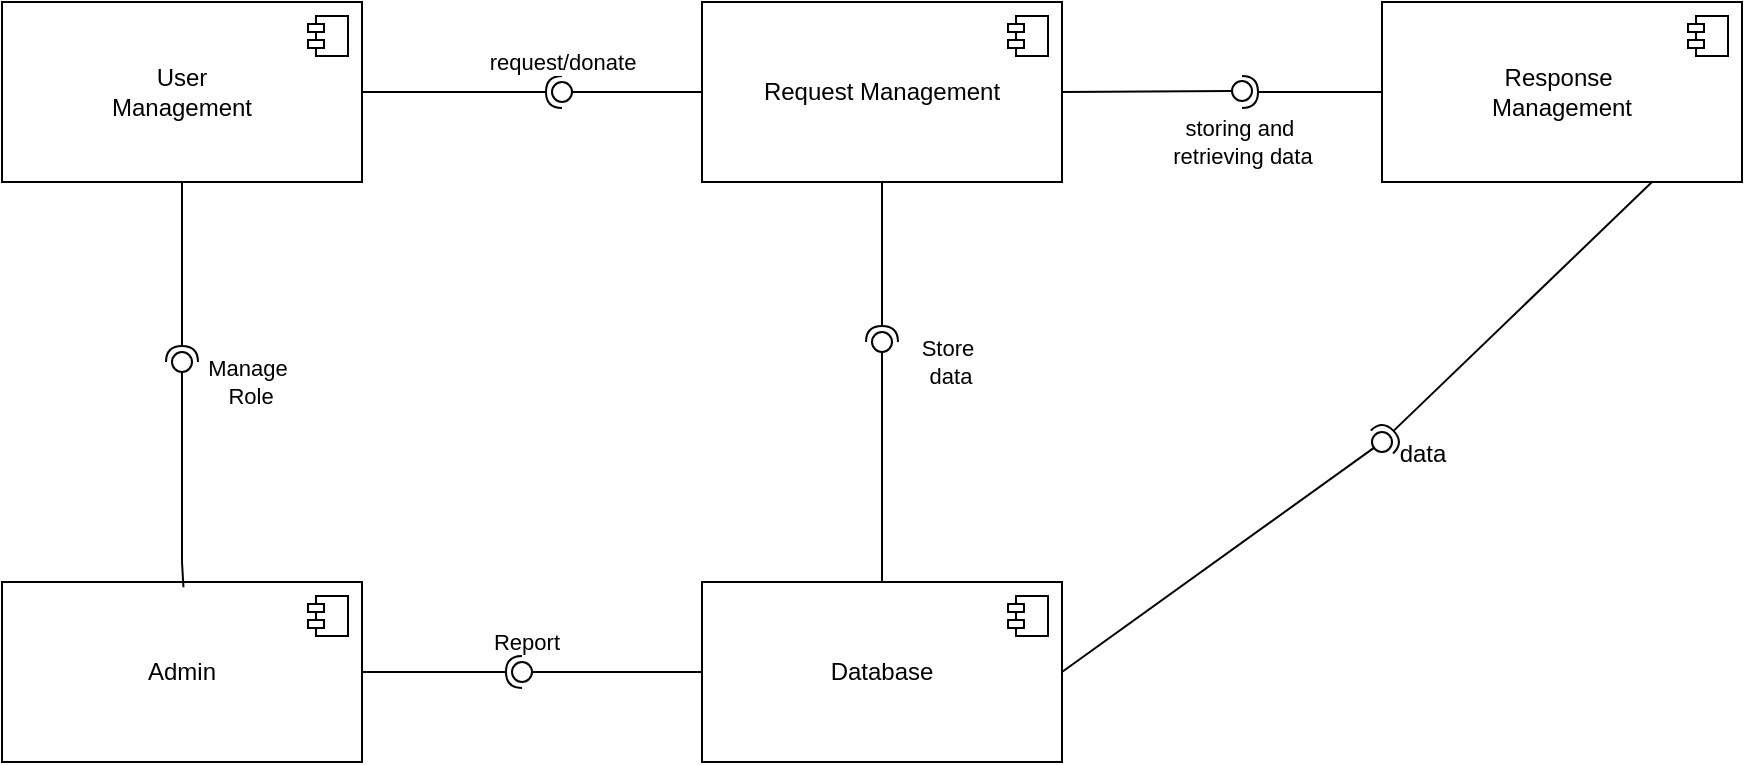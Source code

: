 <mxfile version="25.0.1">
  <diagram name="Page-1" id="lbOhIKWhwcdPpRNCW4DW">
    <mxGraphModel dx="1100" dy="533" grid="1" gridSize="10" guides="1" tooltips="1" connect="1" arrows="1" fold="1" page="1" pageScale="1" pageWidth="850" pageHeight="1100" math="0" shadow="0">
      <root>
        <mxCell id="0" />
        <mxCell id="1" parent="0" />
        <mxCell id="3jeVtCWE8oX8Z17kRic9-1" value="User&lt;div&gt;Management&lt;/div&gt;" style="html=1;dropTarget=0;whiteSpace=wrap;" parent="1" vertex="1">
          <mxGeometry x="50" y="180" width="180" height="90" as="geometry" />
        </mxCell>
        <mxCell id="3jeVtCWE8oX8Z17kRic9-2" value="" style="shape=module;jettyWidth=8;jettyHeight=4;" parent="3jeVtCWE8oX8Z17kRic9-1" vertex="1">
          <mxGeometry x="1" width="20" height="20" relative="1" as="geometry">
            <mxPoint x="-27" y="7" as="offset" />
          </mxGeometry>
        </mxCell>
        <mxCell id="3jeVtCWE8oX8Z17kRic9-3" value="Request Management" style="html=1;dropTarget=0;whiteSpace=wrap;" parent="1" vertex="1">
          <mxGeometry x="400" y="180" width="180" height="90" as="geometry" />
        </mxCell>
        <mxCell id="3jeVtCWE8oX8Z17kRic9-4" value="" style="shape=module;jettyWidth=8;jettyHeight=4;" parent="3jeVtCWE8oX8Z17kRic9-3" vertex="1">
          <mxGeometry x="1" width="20" height="20" relative="1" as="geometry">
            <mxPoint x="-27" y="7" as="offset" />
          </mxGeometry>
        </mxCell>
        <mxCell id="3jeVtCWE8oX8Z17kRic9-5" value="Response&amp;nbsp;&lt;div&gt;Management&lt;/div&gt;" style="html=1;dropTarget=0;whiteSpace=wrap;" parent="1" vertex="1">
          <mxGeometry x="740" y="180" width="180" height="90" as="geometry" />
        </mxCell>
        <mxCell id="3jeVtCWE8oX8Z17kRic9-6" value="" style="shape=module;jettyWidth=8;jettyHeight=4;" parent="3jeVtCWE8oX8Z17kRic9-5" vertex="1">
          <mxGeometry x="1" width="20" height="20" relative="1" as="geometry">
            <mxPoint x="-27" y="7" as="offset" />
          </mxGeometry>
        </mxCell>
        <mxCell id="3jeVtCWE8oX8Z17kRic9-9" value="Database" style="html=1;dropTarget=0;whiteSpace=wrap;" parent="1" vertex="1">
          <mxGeometry x="400" y="470" width="180" height="90" as="geometry" />
        </mxCell>
        <mxCell id="3jeVtCWE8oX8Z17kRic9-10" value="" style="shape=module;jettyWidth=8;jettyHeight=4;" parent="3jeVtCWE8oX8Z17kRic9-9" vertex="1">
          <mxGeometry x="1" width="20" height="20" relative="1" as="geometry">
            <mxPoint x="-27" y="7" as="offset" />
          </mxGeometry>
        </mxCell>
        <mxCell id="3jeVtCWE8oX8Z17kRic9-11" value="" style="rounded=0;orthogonalLoop=1;jettySize=auto;html=1;endArrow=halfCircle;endFill=0;endSize=6;strokeWidth=1;sketch=0;exitX=1;exitY=0.5;exitDx=0;exitDy=0;" parent="1" source="3jeVtCWE8oX8Z17kRic9-1" edge="1">
          <mxGeometry relative="1" as="geometry">
            <mxPoint x="480" y="335" as="sourcePoint" />
            <mxPoint x="330" y="225" as="targetPoint" />
          </mxGeometry>
        </mxCell>
        <mxCell id="3jeVtCWE8oX8Z17kRic9-12" value="request/donate" style="rounded=0;orthogonalLoop=1;jettySize=auto;html=1;endArrow=oval;endFill=0;sketch=0;sourcePerimeterSpacing=0;targetPerimeterSpacing=0;endSize=10;exitX=0;exitY=0.5;exitDx=0;exitDy=0;" parent="1" source="3jeVtCWE8oX8Z17kRic9-3" edge="1">
          <mxGeometry x="1" y="-15" relative="1" as="geometry">
            <mxPoint x="440" y="335" as="sourcePoint" />
            <mxPoint x="330" y="225" as="targetPoint" />
            <mxPoint as="offset" />
          </mxGeometry>
        </mxCell>
        <mxCell id="3jeVtCWE8oX8Z17kRic9-13" value="" style="ellipse;whiteSpace=wrap;html=1;align=center;aspect=fixed;fillColor=none;strokeColor=none;resizable=0;perimeter=centerPerimeter;rotatable=0;allowArrows=0;points=[];outlineConnect=1;" parent="1" vertex="1">
          <mxGeometry x="455" y="330" width="10" height="10" as="geometry" />
        </mxCell>
        <mxCell id="3jeVtCWE8oX8Z17kRic9-14" value="storing and&amp;nbsp;&lt;div&gt;retrieving data&lt;/div&gt;" style="rounded=0;orthogonalLoop=1;jettySize=auto;html=1;endArrow=oval;endFill=0;sketch=0;sourcePerimeterSpacing=0;targetPerimeterSpacing=0;endSize=10;exitX=1;exitY=0.5;exitDx=0;exitDy=0;" parent="1" source="3jeVtCWE8oX8Z17kRic9-3" edge="1">
          <mxGeometry x="0.997" y="-25" relative="1" as="geometry">
            <mxPoint x="740" y="224.5" as="sourcePoint" />
            <mxPoint x="670" y="224.5" as="targetPoint" />
            <mxPoint y="1" as="offset" />
          </mxGeometry>
        </mxCell>
        <mxCell id="3jeVtCWE8oX8Z17kRic9-15" value="" style="rounded=0;orthogonalLoop=1;jettySize=auto;html=1;endArrow=halfCircle;endFill=0;endSize=6;strokeWidth=1;sketch=0;exitX=0;exitY=0.5;exitDx=0;exitDy=0;" parent="1" source="3jeVtCWE8oX8Z17kRic9-5" edge="1">
          <mxGeometry relative="1" as="geometry">
            <mxPoint x="580" y="210" as="sourcePoint" />
            <mxPoint x="670" y="225" as="targetPoint" />
          </mxGeometry>
        </mxCell>
        <mxCell id="3jeVtCWE8oX8Z17kRic9-16" value="Store&amp;nbsp;&lt;div&gt;data&lt;/div&gt;" style="rounded=0;orthogonalLoop=1;jettySize=auto;html=1;endArrow=oval;endFill=0;sketch=0;sourcePerimeterSpacing=0;targetPerimeterSpacing=0;endSize=10;exitX=0.5;exitY=0;exitDx=0;exitDy=0;" parent="1" source="3jeVtCWE8oX8Z17kRic9-9" edge="1">
          <mxGeometry x="1" y="-32" relative="1" as="geometry">
            <mxPoint x="530" y="270" as="sourcePoint" />
            <mxPoint x="490" y="350" as="targetPoint" />
            <mxPoint x="2" y="10" as="offset" />
          </mxGeometry>
        </mxCell>
        <mxCell id="3jeVtCWE8oX8Z17kRic9-17" value="" style="rounded=0;orthogonalLoop=1;jettySize=auto;html=1;endArrow=halfCircle;endFill=0;endSize=6;strokeWidth=1;sketch=0;exitX=0.5;exitY=1;exitDx=0;exitDy=0;" parent="1" source="3jeVtCWE8oX8Z17kRic9-3" edge="1">
          <mxGeometry relative="1" as="geometry">
            <mxPoint x="390" y="380" as="sourcePoint" />
            <mxPoint x="490" y="350" as="targetPoint" />
          </mxGeometry>
        </mxCell>
        <mxCell id="TFU_T7MmVNOrq4oU7fok-1" value="Admin" style="html=1;dropTarget=0;whiteSpace=wrap;" parent="1" vertex="1">
          <mxGeometry x="50" y="470" width="180" height="90" as="geometry" />
        </mxCell>
        <mxCell id="TFU_T7MmVNOrq4oU7fok-2" value="" style="shape=module;jettyWidth=8;jettyHeight=4;" parent="TFU_T7MmVNOrq4oU7fok-1" vertex="1">
          <mxGeometry x="1" width="20" height="20" relative="1" as="geometry">
            <mxPoint x="-27" y="7" as="offset" />
          </mxGeometry>
        </mxCell>
        <mxCell id="TFU_T7MmVNOrq4oU7fok-3" value="" style="rounded=0;orthogonalLoop=1;jettySize=auto;html=1;endArrow=halfCircle;endFill=0;endSize=6;strokeWidth=1;sketch=0;exitX=0.5;exitY=1;exitDx=0;exitDy=0;" parent="1" source="3jeVtCWE8oX8Z17kRic9-1" edge="1">
          <mxGeometry relative="1" as="geometry">
            <mxPoint x="360" y="330" as="sourcePoint" />
            <mxPoint x="140" y="360" as="targetPoint" />
          </mxGeometry>
        </mxCell>
        <mxCell id="TFU_T7MmVNOrq4oU7fok-4" value="Manage&amp;nbsp;&lt;div&gt;Role&lt;/div&gt;" style="rounded=0;orthogonalLoop=1;jettySize=auto;html=1;endArrow=oval;endFill=0;sketch=0;sourcePerimeterSpacing=0;targetPerimeterSpacing=0;endSize=10;exitX=0.504;exitY=0.029;exitDx=0;exitDy=0;exitPerimeter=0;" parent="1" source="TFU_T7MmVNOrq4oU7fok-1" edge="1">
          <mxGeometry x="1" y="-32" relative="1" as="geometry">
            <mxPoint x="310" y="370" as="sourcePoint" />
            <mxPoint x="140" y="360" as="targetPoint" />
            <mxPoint x="2" y="10" as="offset" />
            <Array as="points">
              <mxPoint x="140" y="460" />
            </Array>
          </mxGeometry>
        </mxCell>
        <mxCell id="TFU_T7MmVNOrq4oU7fok-5" value="&amp;nbsp;&lt;div&gt;Report&lt;/div&gt;" style="rounded=0;orthogonalLoop=1;jettySize=auto;html=1;endArrow=oval;endFill=0;sketch=0;sourcePerimeterSpacing=0;targetPerimeterSpacing=0;endSize=10;exitX=0;exitY=0.5;exitDx=0;exitDy=0;" parent="1" source="3jeVtCWE8oX8Z17kRic9-9" edge="1">
          <mxGeometry x="1" y="-32" relative="1" as="geometry">
            <mxPoint x="370" y="410" as="sourcePoint" />
            <mxPoint x="310" y="515" as="targetPoint" />
            <mxPoint x="2" y="10" as="offset" />
          </mxGeometry>
        </mxCell>
        <mxCell id="TFU_T7MmVNOrq4oU7fok-6" value="" style="rounded=0;orthogonalLoop=1;jettySize=auto;html=1;endArrow=halfCircle;endFill=0;endSize=6;strokeWidth=1;sketch=0;exitX=1;exitY=0.5;exitDx=0;exitDy=0;" parent="1" source="TFU_T7MmVNOrq4oU7fok-1" edge="1">
          <mxGeometry relative="1" as="geometry">
            <mxPoint x="360" y="320" as="sourcePoint" />
            <mxPoint x="310" y="515" as="targetPoint" />
          </mxGeometry>
        </mxCell>
        <mxCell id="etnd8eEnAT-IOZZFg9kI-1" value="" style="rounded=0;orthogonalLoop=1;jettySize=auto;html=1;endArrow=halfCircle;endFill=0;endSize=6;strokeWidth=1;sketch=0;exitX=0.75;exitY=1;exitDx=0;exitDy=0;" edge="1" parent="1" source="3jeVtCWE8oX8Z17kRic9-5">
          <mxGeometry relative="1" as="geometry">
            <mxPoint x="690" y="300" as="sourcePoint" />
            <mxPoint x="740" y="400" as="targetPoint" />
          </mxGeometry>
        </mxCell>
        <mxCell id="etnd8eEnAT-IOZZFg9kI-2" value="" style="rounded=0;orthogonalLoop=1;jettySize=auto;html=1;endArrow=oval;endFill=0;sketch=0;sourcePerimeterSpacing=0;targetPerimeterSpacing=0;endSize=10;exitX=1;exitY=0.5;exitDx=0;exitDy=0;" edge="1" parent="1" source="3jeVtCWE8oX8Z17kRic9-9">
          <mxGeometry x="0.997" y="-25" relative="1" as="geometry">
            <mxPoint x="620" y="340" as="sourcePoint" />
            <mxPoint x="740" y="400" as="targetPoint" />
            <mxPoint y="1" as="offset" />
            <Array as="points" />
          </mxGeometry>
        </mxCell>
        <mxCell id="etnd8eEnAT-IOZZFg9kI-4" value="data&lt;div&gt;&lt;br&gt;&lt;/div&gt;" style="text;html=1;align=center;verticalAlign=middle;resizable=0;points=[];autosize=1;strokeColor=none;fillColor=none;" vertex="1" parent="1">
          <mxGeometry x="735" y="393" width="50" height="40" as="geometry" />
        </mxCell>
      </root>
    </mxGraphModel>
  </diagram>
</mxfile>
